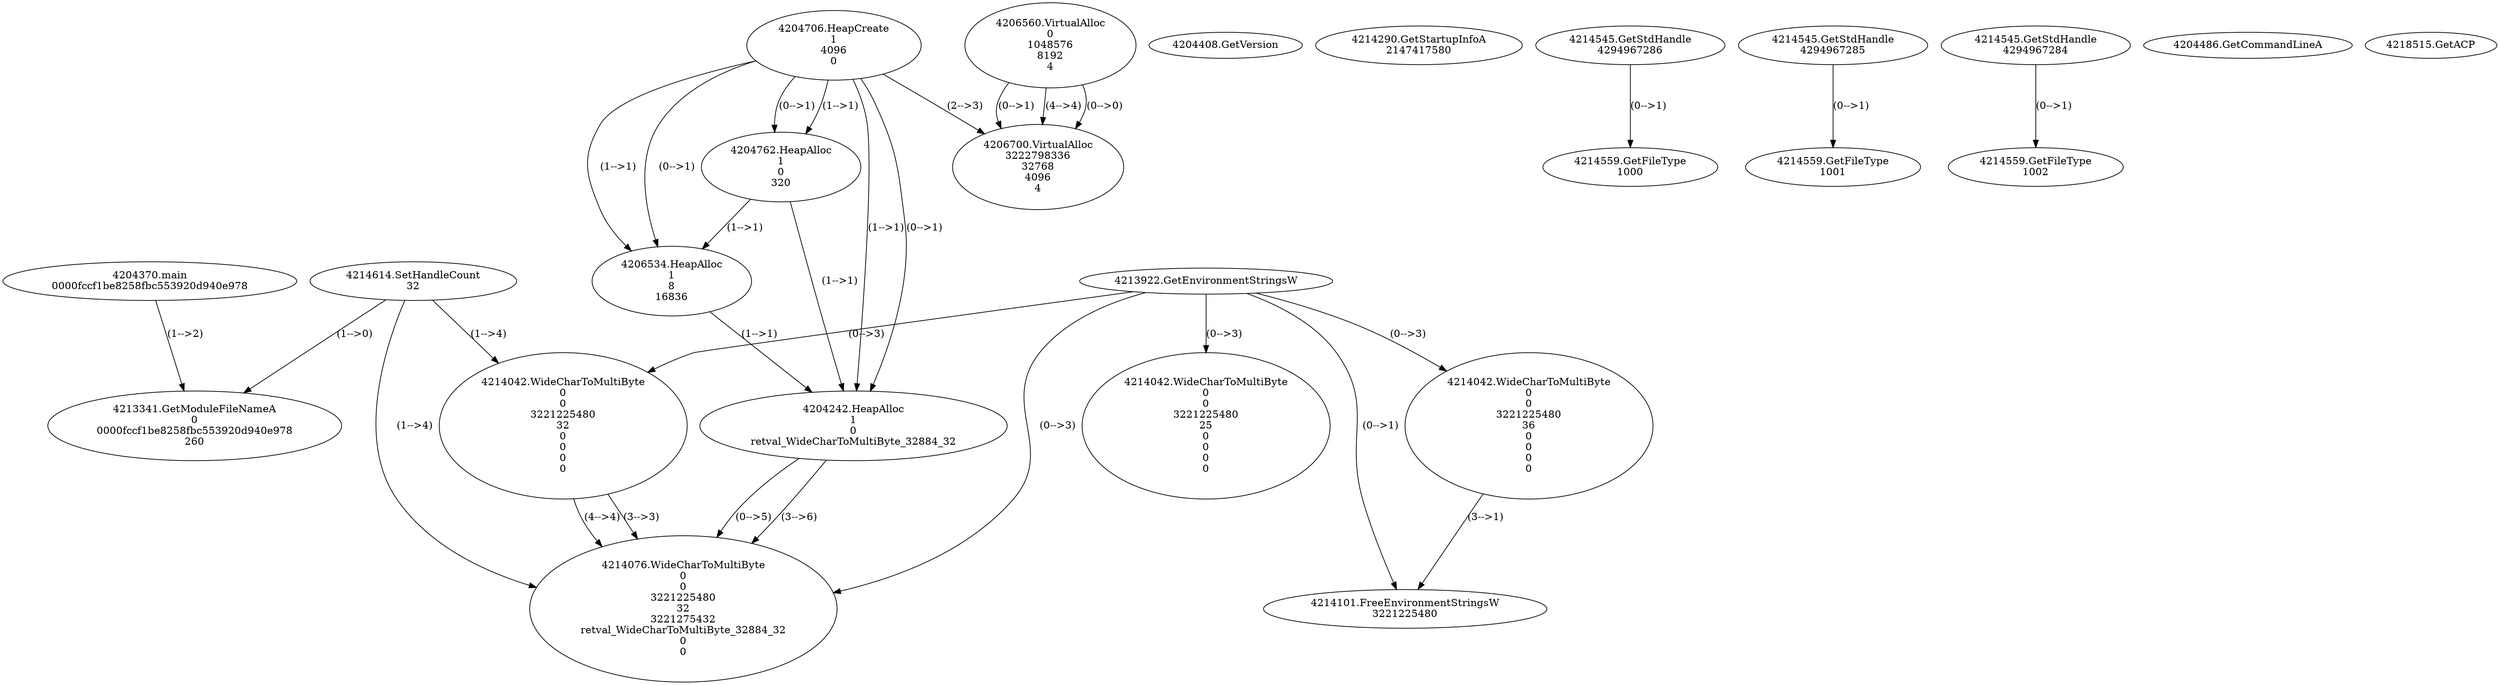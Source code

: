 // Global SCDG with merge call
digraph {
	0 [label="4204370.main
0000fccf1be8258fbc553920d940e978"]
	1 [label="4204408.GetVersion
"]
	2 [label="4204706.HeapCreate
1
4096
0"]
	3 [label="4204762.HeapAlloc
1
0
320"]
	2 -> 3 [label="(1-->1)"]
	2 -> 3 [label="(0-->1)"]
	4 [label="4206534.HeapAlloc
1
8
16836"]
	2 -> 4 [label="(1-->1)"]
	2 -> 4 [label="(0-->1)"]
	3 -> 4 [label="(1-->1)"]
	5 [label="4206560.VirtualAlloc
0
1048576
8192
4"]
	6 [label="4206700.VirtualAlloc
3222798336
32768
4096
4"]
	5 -> 6 [label="(0-->1)"]
	2 -> 6 [label="(2-->3)"]
	5 -> 6 [label="(4-->4)"]
	5 -> 6 [label="(0-->0)"]
	7 [label="4214290.GetStartupInfoA
2147417580"]
	8 [label="4214545.GetStdHandle
4294967286"]
	9 [label="4214559.GetFileType
1000"]
	8 -> 9 [label="(0-->1)"]
	10 [label="4214545.GetStdHandle
4294967285"]
	11 [label="4214559.GetFileType
1001"]
	10 -> 11 [label="(0-->1)"]
	12 [label="4214545.GetStdHandle
4294967284"]
	13 [label="4214559.GetFileType
1002"]
	12 -> 13 [label="(0-->1)"]
	14 [label="4214614.SetHandleCount
32"]
	15 [label="4204486.GetCommandLineA
"]
	16 [label="4213922.GetEnvironmentStringsW
"]
	17 [label="4214042.WideCharToMultiByte
0
0
3221225480
36
0
0
0
0"]
	16 -> 17 [label="(0-->3)"]
	18 [label="4214101.FreeEnvironmentStringsW
3221225480"]
	16 -> 18 [label="(0-->1)"]
	17 -> 18 [label="(3-->1)"]
	19 [label="4218515.GetACP
"]
	20 [label="4213341.GetModuleFileNameA
0
0000fccf1be8258fbc553920d940e978
260"]
	0 -> 20 [label="(1-->2)"]
	14 -> 20 [label="(1-->0)"]
	21 [label="4214042.WideCharToMultiByte
0
0
3221225480
32
0
0
0
0"]
	16 -> 21 [label="(0-->3)"]
	14 -> 21 [label="(1-->4)"]
	22 [label="4204242.HeapAlloc
1
0
retval_WideCharToMultiByte_32884_32"]
	2 -> 22 [label="(1-->1)"]
	2 -> 22 [label="(0-->1)"]
	3 -> 22 [label="(1-->1)"]
	4 -> 22 [label="(1-->1)"]
	23 [label="4214076.WideCharToMultiByte
0
0
3221225480
32
3221275432
retval_WideCharToMultiByte_32884_32
0
0"]
	16 -> 23 [label="(0-->3)"]
	21 -> 23 [label="(3-->3)"]
	14 -> 23 [label="(1-->4)"]
	21 -> 23 [label="(4-->4)"]
	22 -> 23 [label="(0-->5)"]
	22 -> 23 [label="(3-->6)"]
	24 [label="4214042.WideCharToMultiByte
0
0
3221225480
25
0
0
0
0"]
	16 -> 24 [label="(0-->3)"]
}
